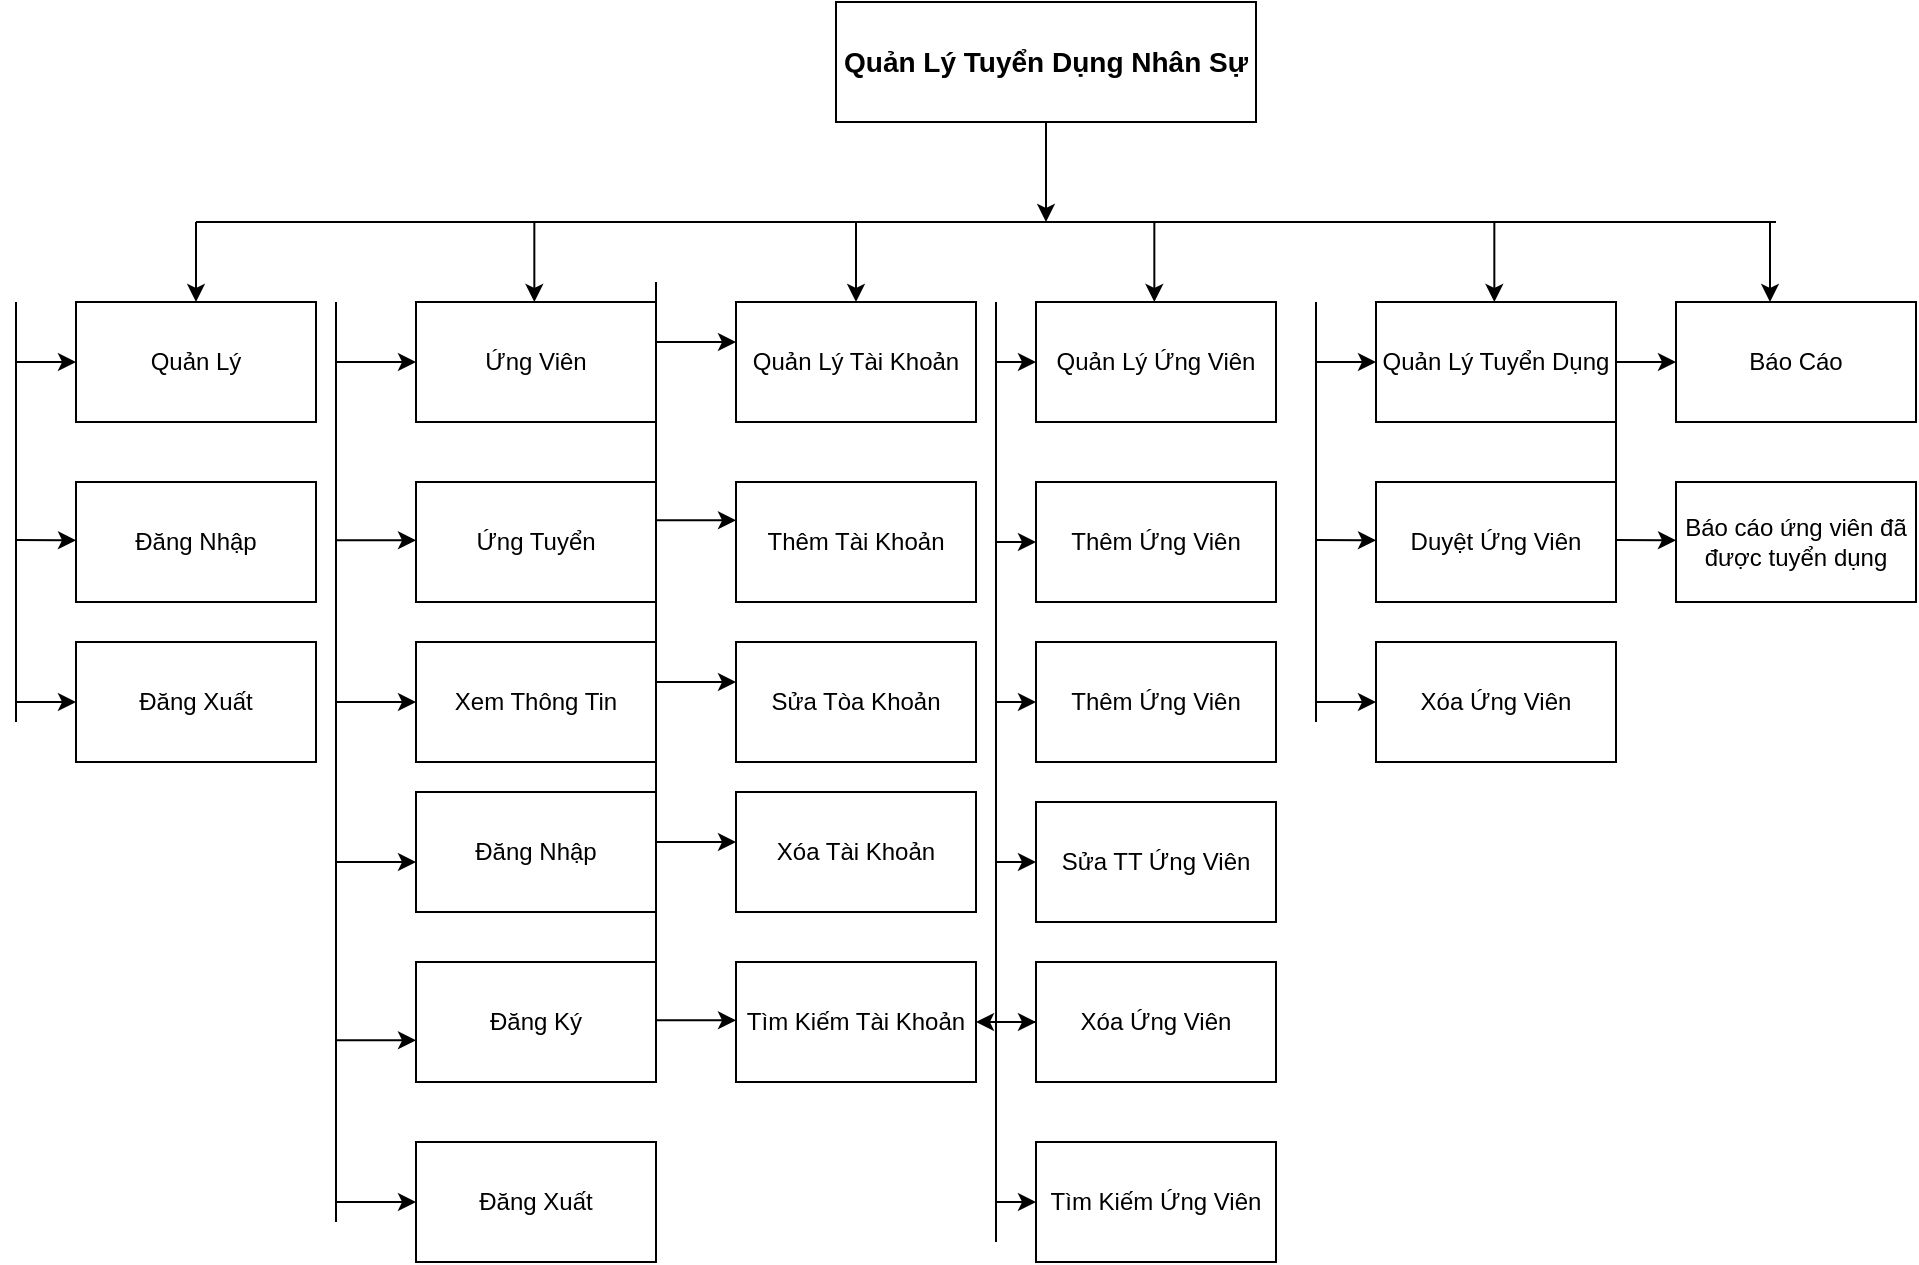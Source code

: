 <mxfile version="21.1.7" type="device" pages="2">
  <diagram name="Mô Hình Phân Dã Chức Năng" id="7ZcspG7vgKM7BDmWkvZ_">
    <mxGraphModel dx="2550" dy="730" grid="1" gridSize="10" guides="1" tooltips="1" connect="1" arrows="1" fold="1" page="1" pageScale="1" pageWidth="827" pageHeight="1169" math="0" shadow="0">
      <root>
        <mxCell id="0" />
        <mxCell id="1" parent="0" />
        <mxCell id="-YvA8C7avd7LIssrnrsm-1" value="&lt;b&gt;&lt;font style=&quot;font-size: 14px;&quot;&gt;Quản Lý Tuyển Dụng Nhân Sự&lt;/font&gt;&lt;/b&gt;" style="rounded=0;whiteSpace=wrap;html=1;" parent="1" vertex="1">
          <mxGeometry x="360" y="160" width="210" height="60" as="geometry" />
        </mxCell>
        <mxCell id="-YvA8C7avd7LIssrnrsm-2" value="Quản Lý" style="rounded=0;whiteSpace=wrap;html=1;" parent="1" vertex="1">
          <mxGeometry x="-20" y="310" width="120" height="60" as="geometry" />
        </mxCell>
        <mxCell id="-YvA8C7avd7LIssrnrsm-3" value="Ứng Viên" style="rounded=0;whiteSpace=wrap;html=1;" parent="1" vertex="1">
          <mxGeometry x="150" y="310" width="120" height="60" as="geometry" />
        </mxCell>
        <mxCell id="-YvA8C7avd7LIssrnrsm-4" value="Quản Lý Tài Khoản" style="rounded=0;whiteSpace=wrap;html=1;" parent="1" vertex="1">
          <mxGeometry x="310" y="310" width="120" height="60" as="geometry" />
        </mxCell>
        <mxCell id="-YvA8C7avd7LIssrnrsm-5" value="Quản Lý Ứng Viên" style="rounded=0;whiteSpace=wrap;html=1;" parent="1" vertex="1">
          <mxGeometry x="460" y="310" width="120" height="60" as="geometry" />
        </mxCell>
        <mxCell id="-YvA8C7avd7LIssrnrsm-6" value="Quản Lý Tuyển Dụng" style="rounded=0;whiteSpace=wrap;html=1;" parent="1" vertex="1">
          <mxGeometry x="630" y="310" width="120" height="60" as="geometry" />
        </mxCell>
        <mxCell id="-YvA8C7avd7LIssrnrsm-7" value="Báo Cáo" style="rounded=0;whiteSpace=wrap;html=1;" parent="1" vertex="1">
          <mxGeometry x="780" y="310" width="120" height="60" as="geometry" />
        </mxCell>
        <mxCell id="-YvA8C7avd7LIssrnrsm-9" value="" style="endArrow=none;html=1;rounded=0;" parent="1" edge="1">
          <mxGeometry width="50" height="50" relative="1" as="geometry">
            <mxPoint x="40" y="270" as="sourcePoint" />
            <mxPoint x="830" y="270" as="targetPoint" />
          </mxGeometry>
        </mxCell>
        <mxCell id="-YvA8C7avd7LIssrnrsm-10" value="" style="endArrow=classic;html=1;rounded=0;entryX=0.5;entryY=0;entryDx=0;entryDy=0;" parent="1" target="-YvA8C7avd7LIssrnrsm-2" edge="1">
          <mxGeometry width="50" height="50" relative="1" as="geometry">
            <mxPoint x="40" y="270" as="sourcePoint" />
            <mxPoint x="40" y="180" as="targetPoint" />
          </mxGeometry>
        </mxCell>
        <mxCell id="-YvA8C7avd7LIssrnrsm-11" value="" style="endArrow=classic;html=1;rounded=0;entryX=0.5;entryY=0;entryDx=0;entryDy=0;" parent="1" edge="1">
          <mxGeometry width="50" height="50" relative="1" as="geometry">
            <mxPoint x="209.17" y="270" as="sourcePoint" />
            <mxPoint x="209.17" y="310" as="targetPoint" />
          </mxGeometry>
        </mxCell>
        <mxCell id="-YvA8C7avd7LIssrnrsm-12" value="" style="endArrow=classic;html=1;rounded=0;entryX=0.5;entryY=0;entryDx=0;entryDy=0;" parent="1" edge="1">
          <mxGeometry width="50" height="50" relative="1" as="geometry">
            <mxPoint x="370" y="270" as="sourcePoint" />
            <mxPoint x="370" y="310" as="targetPoint" />
          </mxGeometry>
        </mxCell>
        <mxCell id="-YvA8C7avd7LIssrnrsm-13" value="" style="endArrow=classic;html=1;rounded=0;entryX=0.5;entryY=0;entryDx=0;entryDy=0;" parent="1" edge="1">
          <mxGeometry width="50" height="50" relative="1" as="geometry">
            <mxPoint x="519.17" y="270" as="sourcePoint" />
            <mxPoint x="519.17" y="310" as="targetPoint" />
          </mxGeometry>
        </mxCell>
        <mxCell id="-YvA8C7avd7LIssrnrsm-15" value="" style="endArrow=classic;html=1;rounded=0;entryX=0.5;entryY=0;entryDx=0;entryDy=0;" parent="1" edge="1">
          <mxGeometry width="50" height="50" relative="1" as="geometry">
            <mxPoint x="689.17" y="270" as="sourcePoint" />
            <mxPoint x="689.17" y="310" as="targetPoint" />
          </mxGeometry>
        </mxCell>
        <mxCell id="-YvA8C7avd7LIssrnrsm-16" value="" style="endArrow=classic;html=1;rounded=0;entryX=0.5;entryY=0;entryDx=0;entryDy=0;" parent="1" edge="1">
          <mxGeometry width="50" height="50" relative="1" as="geometry">
            <mxPoint x="827" y="270" as="sourcePoint" />
            <mxPoint x="827" y="310" as="targetPoint" />
          </mxGeometry>
        </mxCell>
        <mxCell id="-YvA8C7avd7LIssrnrsm-17" value="" style="endArrow=classic;html=1;rounded=0;exitX=0.5;exitY=1;exitDx=0;exitDy=0;" parent="1" source="-YvA8C7avd7LIssrnrsm-1" edge="1">
          <mxGeometry width="50" height="50" relative="1" as="geometry">
            <mxPoint x="420" y="270" as="sourcePoint" />
            <mxPoint x="465" y="270" as="targetPoint" />
          </mxGeometry>
        </mxCell>
        <mxCell id="-YvA8C7avd7LIssrnrsm-18" value="Đăng Nhập" style="rounded=0;whiteSpace=wrap;html=1;" parent="1" vertex="1">
          <mxGeometry x="-20" y="400" width="120" height="60" as="geometry" />
        </mxCell>
        <mxCell id="-YvA8C7avd7LIssrnrsm-19" value="Đăng Xuất" style="rounded=0;whiteSpace=wrap;html=1;" parent="1" vertex="1">
          <mxGeometry x="-20" y="480" width="120" height="60" as="geometry" />
        </mxCell>
        <mxCell id="-YvA8C7avd7LIssrnrsm-20" value="Đăng Nhập" style="rounded=0;whiteSpace=wrap;html=1;" parent="1" vertex="1">
          <mxGeometry x="150" y="555" width="120" height="60" as="geometry" />
        </mxCell>
        <mxCell id="-YvA8C7avd7LIssrnrsm-21" value="Đăng Ký" style="rounded=0;whiteSpace=wrap;html=1;" parent="1" vertex="1">
          <mxGeometry x="150" y="640" width="120" height="60" as="geometry" />
        </mxCell>
        <mxCell id="-YvA8C7avd7LIssrnrsm-22" value="Đăng Xuất" style="rounded=0;whiteSpace=wrap;html=1;" parent="1" vertex="1">
          <mxGeometry x="150" y="730" width="120" height="60" as="geometry" />
        </mxCell>
        <mxCell id="-YvA8C7avd7LIssrnrsm-23" value="Ứng Tuyển" style="rounded=0;whiteSpace=wrap;html=1;" parent="1" vertex="1">
          <mxGeometry x="150" y="400" width="120" height="60" as="geometry" />
        </mxCell>
        <mxCell id="-YvA8C7avd7LIssrnrsm-25" value="Xem Thông Tin" style="rounded=0;whiteSpace=wrap;html=1;" parent="1" vertex="1">
          <mxGeometry x="150" y="480" width="120" height="60" as="geometry" />
        </mxCell>
        <mxCell id="-YvA8C7avd7LIssrnrsm-26" value="Thêm Tài Khoản" style="rounded=0;whiteSpace=wrap;html=1;" parent="1" vertex="1">
          <mxGeometry x="310" y="400" width="120" height="60" as="geometry" />
        </mxCell>
        <mxCell id="-YvA8C7avd7LIssrnrsm-27" value="Sửa Tòa Khoản" style="rounded=0;whiteSpace=wrap;html=1;" parent="1" vertex="1">
          <mxGeometry x="310" y="480" width="120" height="60" as="geometry" />
        </mxCell>
        <mxCell id="-YvA8C7avd7LIssrnrsm-28" value="Xóa Tài Khoản" style="rounded=0;whiteSpace=wrap;html=1;" parent="1" vertex="1">
          <mxGeometry x="310" y="555" width="120" height="60" as="geometry" />
        </mxCell>
        <mxCell id="-YvA8C7avd7LIssrnrsm-29" value="Tìm Kiếm Tài Khoản" style="rounded=0;whiteSpace=wrap;html=1;" parent="1" vertex="1">
          <mxGeometry x="310" y="640" width="120" height="60" as="geometry" />
        </mxCell>
        <mxCell id="-YvA8C7avd7LIssrnrsm-30" value="Thêm Ứng Viên" style="rounded=0;whiteSpace=wrap;html=1;" parent="1" vertex="1">
          <mxGeometry x="460" y="400" width="120" height="60" as="geometry" />
        </mxCell>
        <mxCell id="-YvA8C7avd7LIssrnrsm-31" value="Sửa TT Ứng Viên" style="rounded=0;whiteSpace=wrap;html=1;" parent="1" vertex="1">
          <mxGeometry x="460" y="560" width="120" height="60" as="geometry" />
        </mxCell>
        <mxCell id="-YvA8C7avd7LIssrnrsm-71" value="" style="edgeStyle=orthogonalEdgeStyle;rounded=0;orthogonalLoop=1;jettySize=auto;html=1;" parent="1" source="-YvA8C7avd7LIssrnrsm-32" target="-YvA8C7avd7LIssrnrsm-29" edge="1">
          <mxGeometry relative="1" as="geometry" />
        </mxCell>
        <mxCell id="-YvA8C7avd7LIssrnrsm-32" value="Xóa Ứng Viên" style="rounded=0;whiteSpace=wrap;html=1;" parent="1" vertex="1">
          <mxGeometry x="460" y="640" width="120" height="60" as="geometry" />
        </mxCell>
        <mxCell id="-YvA8C7avd7LIssrnrsm-33" value="Tìm Kiếm Ứng Viên" style="rounded=0;whiteSpace=wrap;html=1;" parent="1" vertex="1">
          <mxGeometry x="460" y="730" width="120" height="60" as="geometry" />
        </mxCell>
        <mxCell id="-YvA8C7avd7LIssrnrsm-35" value="Thêm Ứng Viên" style="rounded=0;whiteSpace=wrap;html=1;" parent="1" vertex="1">
          <mxGeometry x="460" y="480" width="120" height="60" as="geometry" />
        </mxCell>
        <mxCell id="-YvA8C7avd7LIssrnrsm-36" value="Duyệt Ứng Viên" style="rounded=0;whiteSpace=wrap;html=1;" parent="1" vertex="1">
          <mxGeometry x="630" y="400" width="120" height="60" as="geometry" />
        </mxCell>
        <mxCell id="-YvA8C7avd7LIssrnrsm-37" value="Xóa Ứng Viên" style="rounded=0;whiteSpace=wrap;html=1;" parent="1" vertex="1">
          <mxGeometry x="630" y="480" width="120" height="60" as="geometry" />
        </mxCell>
        <mxCell id="-YvA8C7avd7LIssrnrsm-39" value="Báo cáo ứng viên đã được tuyển dụng" style="rounded=0;whiteSpace=wrap;html=1;" parent="1" vertex="1">
          <mxGeometry x="780" y="400" width="120" height="60" as="geometry" />
        </mxCell>
        <mxCell id="-YvA8C7avd7LIssrnrsm-40" value="" style="endArrow=none;html=1;rounded=0;" parent="1" edge="1">
          <mxGeometry width="50" height="50" relative="1" as="geometry">
            <mxPoint x="-50" y="520" as="sourcePoint" />
            <mxPoint x="-50" y="310" as="targetPoint" />
          </mxGeometry>
        </mxCell>
        <mxCell id="-YvA8C7avd7LIssrnrsm-42" value="" style="endArrow=classic;html=1;rounded=0;entryX=0;entryY=0.5;entryDx=0;entryDy=0;" parent="1" target="-YvA8C7avd7LIssrnrsm-2" edge="1">
          <mxGeometry width="50" height="50" relative="1" as="geometry">
            <mxPoint x="-50" y="340" as="sourcePoint" />
            <mxPoint x="-10" y="290" as="targetPoint" />
          </mxGeometry>
        </mxCell>
        <mxCell id="-YvA8C7avd7LIssrnrsm-43" value="" style="endArrow=classic;html=1;rounded=0;entryX=0;entryY=0.5;entryDx=0;entryDy=0;" parent="1" edge="1">
          <mxGeometry width="50" height="50" relative="1" as="geometry">
            <mxPoint x="-50" y="429" as="sourcePoint" />
            <mxPoint x="-20" y="429.17" as="targetPoint" />
          </mxGeometry>
        </mxCell>
        <mxCell id="-YvA8C7avd7LIssrnrsm-44" value="" style="endArrow=classic;html=1;rounded=0;entryX=0;entryY=0.5;entryDx=0;entryDy=0;" parent="1" target="-YvA8C7avd7LIssrnrsm-19" edge="1">
          <mxGeometry width="50" height="50" relative="1" as="geometry">
            <mxPoint x="-50" y="510" as="sourcePoint" />
            <mxPoint x="-10" y="439.17" as="targetPoint" />
          </mxGeometry>
        </mxCell>
        <mxCell id="-YvA8C7avd7LIssrnrsm-45" value="" style="endArrow=none;html=1;rounded=0;" parent="1" edge="1">
          <mxGeometry width="50" height="50" relative="1" as="geometry">
            <mxPoint x="110" y="520" as="sourcePoint" />
            <mxPoint x="110" y="310" as="targetPoint" />
          </mxGeometry>
        </mxCell>
        <mxCell id="-YvA8C7avd7LIssrnrsm-46" value="" style="endArrow=classic;html=1;rounded=0;entryX=0;entryY=0.5;entryDx=0;entryDy=0;" parent="1" edge="1">
          <mxGeometry width="50" height="50" relative="1" as="geometry">
            <mxPoint x="110" y="340" as="sourcePoint" />
            <mxPoint x="150" y="340" as="targetPoint" />
          </mxGeometry>
        </mxCell>
        <mxCell id="-YvA8C7avd7LIssrnrsm-47" value="" style="endArrow=classic;html=1;rounded=0;entryX=0;entryY=0.5;entryDx=0;entryDy=0;" parent="1" edge="1">
          <mxGeometry width="50" height="50" relative="1" as="geometry">
            <mxPoint x="110" y="429.17" as="sourcePoint" />
            <mxPoint x="150" y="429.17" as="targetPoint" />
          </mxGeometry>
        </mxCell>
        <mxCell id="-YvA8C7avd7LIssrnrsm-48" value="" style="endArrow=classic;html=1;rounded=0;entryX=0;entryY=0.5;entryDx=0;entryDy=0;" parent="1" edge="1">
          <mxGeometry width="50" height="50" relative="1" as="geometry">
            <mxPoint x="110" y="510" as="sourcePoint" />
            <mxPoint x="150" y="510" as="targetPoint" />
          </mxGeometry>
        </mxCell>
        <mxCell id="-YvA8C7avd7LIssrnrsm-49" value="" style="endArrow=none;html=1;rounded=0;" parent="1" edge="1">
          <mxGeometry width="50" height="50" relative="1" as="geometry">
            <mxPoint x="110" y="770" as="sourcePoint" />
            <mxPoint x="110" y="520" as="targetPoint" />
          </mxGeometry>
        </mxCell>
        <mxCell id="-YvA8C7avd7LIssrnrsm-50" value="" style="endArrow=classic;html=1;rounded=0;entryX=0;entryY=0.5;entryDx=0;entryDy=0;" parent="1" edge="1">
          <mxGeometry width="50" height="50" relative="1" as="geometry">
            <mxPoint x="110" y="590" as="sourcePoint" />
            <mxPoint x="150" y="590" as="targetPoint" />
          </mxGeometry>
        </mxCell>
        <mxCell id="-YvA8C7avd7LIssrnrsm-51" value="" style="endArrow=classic;html=1;rounded=0;entryX=0;entryY=0.5;entryDx=0;entryDy=0;" parent="1" edge="1">
          <mxGeometry width="50" height="50" relative="1" as="geometry">
            <mxPoint x="110" y="679.17" as="sourcePoint" />
            <mxPoint x="150" y="679.17" as="targetPoint" />
          </mxGeometry>
        </mxCell>
        <mxCell id="-YvA8C7avd7LIssrnrsm-52" value="" style="endArrow=classic;html=1;rounded=0;entryX=0;entryY=0.5;entryDx=0;entryDy=0;" parent="1" edge="1">
          <mxGeometry width="50" height="50" relative="1" as="geometry">
            <mxPoint x="110" y="760" as="sourcePoint" />
            <mxPoint x="150" y="760" as="targetPoint" />
          </mxGeometry>
        </mxCell>
        <mxCell id="-YvA8C7avd7LIssrnrsm-53" value="" style="endArrow=none;html=1;rounded=0;" parent="1" edge="1">
          <mxGeometry width="50" height="50" relative="1" as="geometry">
            <mxPoint x="270" y="510" as="sourcePoint" />
            <mxPoint x="270" y="300" as="targetPoint" />
          </mxGeometry>
        </mxCell>
        <mxCell id="-YvA8C7avd7LIssrnrsm-54" value="" style="endArrow=classic;html=1;rounded=0;entryX=0;entryY=0.5;entryDx=0;entryDy=0;" parent="1" edge="1">
          <mxGeometry width="50" height="50" relative="1" as="geometry">
            <mxPoint x="270" y="330" as="sourcePoint" />
            <mxPoint x="310" y="330" as="targetPoint" />
          </mxGeometry>
        </mxCell>
        <mxCell id="-YvA8C7avd7LIssrnrsm-55" value="" style="endArrow=classic;html=1;rounded=0;entryX=0;entryY=0.5;entryDx=0;entryDy=0;" parent="1" edge="1">
          <mxGeometry width="50" height="50" relative="1" as="geometry">
            <mxPoint x="270" y="419.17" as="sourcePoint" />
            <mxPoint x="310" y="419.17" as="targetPoint" />
          </mxGeometry>
        </mxCell>
        <mxCell id="-YvA8C7avd7LIssrnrsm-56" value="" style="endArrow=classic;html=1;rounded=0;entryX=0;entryY=0.5;entryDx=0;entryDy=0;" parent="1" edge="1">
          <mxGeometry width="50" height="50" relative="1" as="geometry">
            <mxPoint x="270" y="500" as="sourcePoint" />
            <mxPoint x="310" y="500" as="targetPoint" />
          </mxGeometry>
        </mxCell>
        <mxCell id="-YvA8C7avd7LIssrnrsm-57" value="" style="endArrow=none;html=1;rounded=0;" parent="1" edge="1">
          <mxGeometry width="50" height="50" relative="1" as="geometry">
            <mxPoint x="270" y="690" as="sourcePoint" />
            <mxPoint x="270" y="510" as="targetPoint" />
          </mxGeometry>
        </mxCell>
        <mxCell id="-YvA8C7avd7LIssrnrsm-58" value="" style="endArrow=classic;html=1;rounded=0;entryX=0;entryY=0.5;entryDx=0;entryDy=0;" parent="1" edge="1">
          <mxGeometry width="50" height="50" relative="1" as="geometry">
            <mxPoint x="270" y="580" as="sourcePoint" />
            <mxPoint x="310" y="580" as="targetPoint" />
          </mxGeometry>
        </mxCell>
        <mxCell id="-YvA8C7avd7LIssrnrsm-59" value="" style="endArrow=classic;html=1;rounded=0;entryX=0;entryY=0.5;entryDx=0;entryDy=0;" parent="1" edge="1">
          <mxGeometry width="50" height="50" relative="1" as="geometry">
            <mxPoint x="270" y="669.17" as="sourcePoint" />
            <mxPoint x="310" y="669.17" as="targetPoint" />
          </mxGeometry>
        </mxCell>
        <mxCell id="-YvA8C7avd7LIssrnrsm-61" value="" style="endArrow=none;html=1;rounded=0;" parent="1" edge="1">
          <mxGeometry width="50" height="50" relative="1" as="geometry">
            <mxPoint x="440" y="780" as="sourcePoint" />
            <mxPoint x="440" y="310" as="targetPoint" />
          </mxGeometry>
        </mxCell>
        <mxCell id="-YvA8C7avd7LIssrnrsm-62" value="" style="endArrow=classic;html=1;rounded=0;entryX=0;entryY=0.5;entryDx=0;entryDy=0;" parent="1" target="-YvA8C7avd7LIssrnrsm-5" edge="1">
          <mxGeometry width="50" height="50" relative="1" as="geometry">
            <mxPoint x="440" y="340" as="sourcePoint" />
            <mxPoint x="490" y="290" as="targetPoint" />
          </mxGeometry>
        </mxCell>
        <mxCell id="-YvA8C7avd7LIssrnrsm-63" value="" style="endArrow=classic;html=1;rounded=0;entryX=0;entryY=0.5;entryDx=0;entryDy=0;" parent="1" target="-YvA8C7avd7LIssrnrsm-30" edge="1">
          <mxGeometry width="50" height="50" relative="1" as="geometry">
            <mxPoint x="440" y="430" as="sourcePoint" />
            <mxPoint x="470" y="350" as="targetPoint" />
          </mxGeometry>
        </mxCell>
        <mxCell id="-YvA8C7avd7LIssrnrsm-66" value="" style="endArrow=classic;html=1;rounded=0;entryX=0;entryY=0.5;entryDx=0;entryDy=0;" parent="1" target="-YvA8C7avd7LIssrnrsm-35" edge="1">
          <mxGeometry width="50" height="50" relative="1" as="geometry">
            <mxPoint x="440" y="510" as="sourcePoint" />
            <mxPoint x="490" y="460" as="targetPoint" />
          </mxGeometry>
        </mxCell>
        <mxCell id="-YvA8C7avd7LIssrnrsm-68" value="" style="endArrow=classic;html=1;rounded=0;entryX=0;entryY=0.5;entryDx=0;entryDy=0;" parent="1" target="-YvA8C7avd7LIssrnrsm-31" edge="1">
          <mxGeometry width="50" height="50" relative="1" as="geometry">
            <mxPoint x="440" y="590" as="sourcePoint" />
            <mxPoint x="490" y="550" as="targetPoint" />
          </mxGeometry>
        </mxCell>
        <mxCell id="-YvA8C7avd7LIssrnrsm-70" value="" style="endArrow=classic;html=1;rounded=0;entryX=0;entryY=0.5;entryDx=0;entryDy=0;" parent="1" target="-YvA8C7avd7LIssrnrsm-32" edge="1">
          <mxGeometry width="50" height="50" relative="1" as="geometry">
            <mxPoint x="440" y="670" as="sourcePoint" />
            <mxPoint x="490" y="630" as="targetPoint" />
          </mxGeometry>
        </mxCell>
        <mxCell id="-YvA8C7avd7LIssrnrsm-72" value="" style="endArrow=classic;html=1;rounded=0;entryX=0;entryY=0.5;entryDx=0;entryDy=0;" parent="1" target="-YvA8C7avd7LIssrnrsm-33" edge="1">
          <mxGeometry width="50" height="50" relative="1" as="geometry">
            <mxPoint x="440" y="760" as="sourcePoint" />
            <mxPoint x="490" y="710" as="targetPoint" />
          </mxGeometry>
        </mxCell>
        <mxCell id="-YvA8C7avd7LIssrnrsm-73" value="" style="endArrow=none;html=1;rounded=0;" parent="1" edge="1">
          <mxGeometry width="50" height="50" relative="1" as="geometry">
            <mxPoint x="600" y="520" as="sourcePoint" />
            <mxPoint x="600" y="310" as="targetPoint" />
          </mxGeometry>
        </mxCell>
        <mxCell id="-YvA8C7avd7LIssrnrsm-74" value="" style="endArrow=classic;html=1;rounded=0;entryX=0;entryY=0.5;entryDx=0;entryDy=0;" parent="1" edge="1">
          <mxGeometry width="50" height="50" relative="1" as="geometry">
            <mxPoint x="600" y="340" as="sourcePoint" />
            <mxPoint x="630" y="340" as="targetPoint" />
          </mxGeometry>
        </mxCell>
        <mxCell id="-YvA8C7avd7LIssrnrsm-75" value="" style="endArrow=classic;html=1;rounded=0;entryX=0;entryY=0.5;entryDx=0;entryDy=0;" parent="1" edge="1">
          <mxGeometry width="50" height="50" relative="1" as="geometry">
            <mxPoint x="600" y="429" as="sourcePoint" />
            <mxPoint x="630" y="429.17" as="targetPoint" />
          </mxGeometry>
        </mxCell>
        <mxCell id="-YvA8C7avd7LIssrnrsm-76" value="" style="endArrow=classic;html=1;rounded=0;entryX=0;entryY=0.5;entryDx=0;entryDy=0;" parent="1" edge="1">
          <mxGeometry width="50" height="50" relative="1" as="geometry">
            <mxPoint x="600" y="510" as="sourcePoint" />
            <mxPoint x="630" y="510" as="targetPoint" />
          </mxGeometry>
        </mxCell>
        <mxCell id="-YvA8C7avd7LIssrnrsm-77" value="" style="endArrow=none;html=1;rounded=0;" parent="1" edge="1">
          <mxGeometry width="50" height="50" relative="1" as="geometry">
            <mxPoint x="750" y="460" as="sourcePoint" />
            <mxPoint x="750" y="310" as="targetPoint" />
          </mxGeometry>
        </mxCell>
        <mxCell id="-YvA8C7avd7LIssrnrsm-78" value="" style="endArrow=classic;html=1;rounded=0;entryX=0;entryY=0.5;entryDx=0;entryDy=0;" parent="1" edge="1">
          <mxGeometry width="50" height="50" relative="1" as="geometry">
            <mxPoint x="750" y="340" as="sourcePoint" />
            <mxPoint x="780" y="340" as="targetPoint" />
          </mxGeometry>
        </mxCell>
        <mxCell id="-YvA8C7avd7LIssrnrsm-79" value="" style="endArrow=classic;html=1;rounded=0;entryX=0;entryY=0.5;entryDx=0;entryDy=0;" parent="1" edge="1">
          <mxGeometry width="50" height="50" relative="1" as="geometry">
            <mxPoint x="750" y="429" as="sourcePoint" />
            <mxPoint x="780" y="429.17" as="targetPoint" />
          </mxGeometry>
        </mxCell>
      </root>
    </mxGraphModel>
  </diagram>
  <diagram id="0W8LBegM_9RQoZeepl7W" name="Mô Hình Lớp">
    <mxGraphModel dx="2550" dy="1899" grid="1" gridSize="10" guides="1" tooltips="1" connect="1" arrows="1" fold="1" page="1" pageScale="1" pageWidth="827" pageHeight="1169" math="0" shadow="0">
      <root>
        <mxCell id="0" />
        <mxCell id="1" parent="0" />
        <mxCell id="RY9nf6xOZvcZddWiY1mu-1" value="Person" style="swimlane;fontStyle=1;align=center;verticalAlign=top;childLayout=stackLayout;horizontal=1;startSize=26;horizontalStack=0;resizeParent=1;resizeParentMax=0;resizeLast=0;collapsible=1;marginBottom=0;whiteSpace=wrap;html=1;" vertex="1" parent="1">
          <mxGeometry x="360" y="-100" width="160" height="118" as="geometry" />
        </mxCell>
        <mxCell id="RY9nf6xOZvcZddWiY1mu-2" value="#, hoTen: string&lt;br&gt;#, ngaySinh: string&lt;br&gt;#, diaChi: string&lt;br&gt;#, soDienThoai: string&lt;br&gt;#, gmail: string" style="text;strokeColor=none;fillColor=none;align=left;verticalAlign=top;spacingLeft=4;spacingRight=4;overflow=hidden;rotatable=0;points=[[0,0.5],[1,0.5]];portConstraint=eastwest;whiteSpace=wrap;html=1;" vertex="1" parent="RY9nf6xOZvcZddWiY1mu-1">
          <mxGeometry y="26" width="160" height="84" as="geometry" />
        </mxCell>
        <mxCell id="RY9nf6xOZvcZddWiY1mu-3" value="" style="line;strokeWidth=1;fillColor=none;align=left;verticalAlign=middle;spacingTop=-1;spacingLeft=3;spacingRight=3;rotatable=0;labelPosition=right;points=[];portConstraint=eastwest;strokeColor=inherit;" vertex="1" parent="RY9nf6xOZvcZddWiY1mu-1">
          <mxGeometry y="110" width="160" height="8" as="geometry" />
        </mxCell>
        <mxCell id="RY9nf6xOZvcZddWiY1mu-5" value="Quản Lý" style="swimlane;fontStyle=1;align=center;verticalAlign=top;childLayout=stackLayout;horizontal=1;startSize=26;horizontalStack=0;resizeParent=1;resizeParentMax=0;resizeLast=0;collapsible=1;marginBottom=0;whiteSpace=wrap;html=1;" vertex="1" parent="1">
          <mxGeometry x="100" y="125" width="160" height="220" as="geometry" />
        </mxCell>
        <mxCell id="RY9nf6xOZvcZddWiY1mu-6" value="-MaQL: string&lt;br&gt;" style="text;strokeColor=none;fillColor=none;align=left;verticalAlign=top;spacingLeft=4;spacingRight=4;overflow=hidden;rotatable=0;points=[[0,0.5],[1,0.5]];portConstraint=eastwest;whiteSpace=wrap;html=1;" vertex="1" parent="RY9nf6xOZvcZddWiY1mu-5">
          <mxGeometry y="26" width="160" height="34" as="geometry" />
        </mxCell>
        <mxCell id="RY9nf6xOZvcZddWiY1mu-7" value="" style="line;strokeWidth=1;fillColor=none;align=left;verticalAlign=middle;spacingTop=-1;spacingLeft=3;spacingRight=3;rotatable=0;labelPosition=right;points=[];portConstraint=eastwest;strokeColor=inherit;" vertex="1" parent="RY9nf6xOZvcZddWiY1mu-5">
          <mxGeometry y="60" width="160" height="8" as="geometry" />
        </mxCell>
        <mxCell id="RY9nf6xOZvcZddWiY1mu-8" value="+, DangNhap()&lt;br&gt;+, ThemTaiKhoan()&lt;br&gt;+, SuaTaiKhoan()&lt;br&gt;+, XoaTaiKhoan()&lt;br&gt;+, TimKiemTaiKhoan()&lt;br&gt;+, ThemUngVien()&lt;br&gt;+, XoaUngVien()&lt;br&gt;+, SuaUngVien()&lt;br&gt;+, TimKiemUngVien()&lt;br&gt;+, ThongKeUngVien()" style="text;strokeColor=none;fillColor=none;align=left;verticalAlign=top;spacingLeft=4;spacingRight=4;overflow=hidden;rotatable=0;points=[[0,0.5],[1,0.5]];portConstraint=eastwest;whiteSpace=wrap;html=1;" vertex="1" parent="RY9nf6xOZvcZddWiY1mu-5">
          <mxGeometry y="68" width="160" height="152" as="geometry" />
        </mxCell>
        <mxCell id="RY9nf6xOZvcZddWiY1mu-9" value="Ứng Viên" style="swimlane;fontStyle=1;align=center;verticalAlign=top;childLayout=stackLayout;horizontal=1;startSize=26;horizontalStack=0;resizeParent=1;resizeParentMax=0;resizeLast=0;collapsible=1;marginBottom=0;whiteSpace=wrap;html=1;" vertex="1" parent="1">
          <mxGeometry x="580" y="125" width="160" height="200" as="geometry" />
        </mxCell>
        <mxCell id="RY9nf6xOZvcZddWiY1mu-10" value="-maUngVien: string&lt;br&gt;-trinhDo: string&lt;br&gt;-kinhNghiem: string&lt;br&gt;-maTaiKhoan: string" style="text;strokeColor=none;fillColor=none;align=left;verticalAlign=top;spacingLeft=4;spacingRight=4;overflow=hidden;rotatable=0;points=[[0,0.5],[1,0.5]];portConstraint=eastwest;whiteSpace=wrap;html=1;" vertex="1" parent="RY9nf6xOZvcZddWiY1mu-9">
          <mxGeometry y="26" width="160" height="64" as="geometry" />
        </mxCell>
        <mxCell id="RY9nf6xOZvcZddWiY1mu-11" value="" style="line;strokeWidth=1;fillColor=none;align=left;verticalAlign=middle;spacingTop=-1;spacingLeft=3;spacingRight=3;rotatable=0;labelPosition=right;points=[];portConstraint=eastwest;strokeColor=inherit;" vertex="1" parent="RY9nf6xOZvcZddWiY1mu-9">
          <mxGeometry y="90" width="160" height="8" as="geometry" />
        </mxCell>
        <mxCell id="RY9nf6xOZvcZddWiY1mu-12" value="+, DangNhap()&lt;br&gt;+, DangKy()&lt;br&gt;+, QuenMatKhau()&lt;br&gt;+, UngTuyen()&lt;br&gt;+, XemThongTin()&lt;br&gt;+, TimKiemCV()" style="text;strokeColor=none;fillColor=none;align=left;verticalAlign=top;spacingLeft=4;spacingRight=4;overflow=hidden;rotatable=0;points=[[0,0.5],[1,0.5]];portConstraint=eastwest;whiteSpace=wrap;html=1;" vertex="1" parent="RY9nf6xOZvcZddWiY1mu-9">
          <mxGeometry y="98" width="160" height="102" as="geometry" />
        </mxCell>
        <mxCell id="RY9nf6xOZvcZddWiY1mu-13" value="Extends" style="endArrow=block;endSize=16;endFill=0;html=1;rounded=0;exitX=0.5;exitY=0;exitDx=0;exitDy=0;entryX=0.25;entryY=1;entryDx=0;entryDy=0;" edge="1" parent="1" source="RY9nf6xOZvcZddWiY1mu-5" target="RY9nf6xOZvcZddWiY1mu-1">
          <mxGeometry width="160" relative="1" as="geometry">
            <mxPoint x="310" y="260" as="sourcePoint" />
            <mxPoint x="470" y="260" as="targetPoint" />
          </mxGeometry>
        </mxCell>
        <mxCell id="RY9nf6xOZvcZddWiY1mu-14" value="Extends" style="endArrow=block;endSize=16;endFill=0;html=1;rounded=0;entryX=0.5;entryY=1;entryDx=0;entryDy=0;exitX=0.5;exitY=0;exitDx=0;exitDy=0;" edge="1" parent="1" source="RY9nf6xOZvcZddWiY1mu-9" target="RY9nf6xOZvcZddWiY1mu-1">
          <mxGeometry width="160" relative="1" as="geometry">
            <mxPoint x="640" y="130" as="sourcePoint" />
            <mxPoint x="800" y="130" as="targetPoint" />
          </mxGeometry>
        </mxCell>
        <mxCell id="RY9nf6xOZvcZddWiY1mu-15" value="«interface»&lt;br&gt;&lt;b&gt;IQUANLY&lt;/b&gt;" style="html=1;whiteSpace=wrap;" vertex="1" parent="1">
          <mxGeometry x="50" y="-20" width="110" height="50" as="geometry" />
        </mxCell>
        <mxCell id="RY9nf6xOZvcZddWiY1mu-16" value="«interface»&lt;br&gt;&lt;b&gt;IUNGVIEN&lt;/b&gt;" style="html=1;whiteSpace=wrap;" vertex="1" parent="1">
          <mxGeometry x="700" y="-32" width="110" height="50" as="geometry" />
        </mxCell>
        <mxCell id="RY9nf6xOZvcZddWiY1mu-17" value="Extends" style="endArrow=block;endSize=16;endFill=0;html=1;rounded=0;exitX=0.25;exitY=0;exitDx=0;exitDy=0;entryX=0.434;entryY=0.987;entryDx=0;entryDy=0;entryPerimeter=0;" edge="1" parent="1" source="RY9nf6xOZvcZddWiY1mu-5" target="RY9nf6xOZvcZddWiY1mu-15">
          <mxGeometry width="160" relative="1" as="geometry">
            <mxPoint x="250" y="135" as="sourcePoint" />
            <mxPoint x="410" y="28" as="targetPoint" />
          </mxGeometry>
        </mxCell>
        <mxCell id="RY9nf6xOZvcZddWiY1mu-18" value="Extends" style="endArrow=block;endSize=16;endFill=0;html=1;rounded=0;entryX=0.5;entryY=1;entryDx=0;entryDy=0;" edge="1" parent="1" target="RY9nf6xOZvcZddWiY1mu-16">
          <mxGeometry width="160" relative="1" as="geometry">
            <mxPoint x="660" y="120" as="sourcePoint" />
            <mxPoint x="760" y="-26" as="targetPoint" />
          </mxGeometry>
        </mxCell>
        <mxCell id="RY9nf6xOZvcZddWiY1mu-19" value="Tài Khoản" style="swimlane;fontStyle=1;align=center;verticalAlign=top;childLayout=stackLayout;horizontal=1;startSize=26;horizontalStack=0;resizeParent=1;resizeParentMax=0;resizeLast=0;collapsible=1;marginBottom=0;whiteSpace=wrap;html=1;" vertex="1" parent="1">
          <mxGeometry x="90" y="540" width="160" height="120" as="geometry" />
        </mxCell>
        <mxCell id="RY9nf6xOZvcZddWiY1mu-20" value="-maTk: string&lt;br&gt;-tenTK: string&lt;br&gt;-matKhau: string" style="text;strokeColor=none;fillColor=none;align=left;verticalAlign=top;spacingLeft=4;spacingRight=4;overflow=hidden;rotatable=0;points=[[0,0.5],[1,0.5]];portConstraint=eastwest;whiteSpace=wrap;html=1;" vertex="1" parent="RY9nf6xOZvcZddWiY1mu-19">
          <mxGeometry y="26" width="160" height="54" as="geometry" />
        </mxCell>
        <mxCell id="RY9nf6xOZvcZddWiY1mu-21" value="" style="line;strokeWidth=1;fillColor=none;align=left;verticalAlign=middle;spacingTop=-1;spacingLeft=3;spacingRight=3;rotatable=0;labelPosition=right;points=[];portConstraint=eastwest;strokeColor=inherit;" vertex="1" parent="RY9nf6xOZvcZddWiY1mu-19">
          <mxGeometry y="80" width="160" height="8" as="geometry" />
        </mxCell>
        <mxCell id="RY9nf6xOZvcZddWiY1mu-22" value="+ method(type): type" style="text;strokeColor=none;fillColor=none;align=left;verticalAlign=top;spacingLeft=4;spacingRight=4;overflow=hidden;rotatable=0;points=[[0,0.5],[1,0.5]];portConstraint=eastwest;whiteSpace=wrap;html=1;" vertex="1" parent="RY9nf6xOZvcZddWiY1mu-19">
          <mxGeometry y="88" width="160" height="32" as="geometry" />
        </mxCell>
        <mxCell id="RY9nf6xOZvcZddWiY1mu-23" value="Quản Lý Tài Khoản" style="swimlane;fontStyle=1;align=center;verticalAlign=top;childLayout=stackLayout;horizontal=1;startSize=26;horizontalStack=0;resizeParent=1;resizeParentMax=0;resizeLast=0;collapsible=1;marginBottom=0;whiteSpace=wrap;html=1;" vertex="1" parent="1">
          <mxGeometry x="130" y="390" width="160" height="78" as="geometry" />
        </mxCell>
        <mxCell id="RY9nf6xOZvcZddWiY1mu-24" value="-maQL: string&lt;br&gt;-maTK: string" style="text;strokeColor=none;fillColor=none;align=left;verticalAlign=top;spacingLeft=4;spacingRight=4;overflow=hidden;rotatable=0;points=[[0,0.5],[1,0.5]];portConstraint=eastwest;whiteSpace=wrap;html=1;" vertex="1" parent="RY9nf6xOZvcZddWiY1mu-23">
          <mxGeometry y="26" width="160" height="44" as="geometry" />
        </mxCell>
        <mxCell id="RY9nf6xOZvcZddWiY1mu-25" value="" style="line;strokeWidth=1;fillColor=none;align=left;verticalAlign=middle;spacingTop=-1;spacingLeft=3;spacingRight=3;rotatable=0;labelPosition=right;points=[];portConstraint=eastwest;strokeColor=inherit;" vertex="1" parent="RY9nf6xOZvcZddWiY1mu-23">
          <mxGeometry y="70" width="160" height="8" as="geometry" />
        </mxCell>
        <mxCell id="RY9nf6xOZvcZddWiY1mu-27" value="" style="endArrow=none;html=1;rounded=0;entryX=0;entryY=0.5;entryDx=0;entryDy=0;exitX=0.197;exitY=1.005;exitDx=0;exitDy=0;exitPerimeter=0;" edge="1" parent="1" source="RY9nf6xOZvcZddWiY1mu-8" target="RY9nf6xOZvcZddWiY1mu-24">
          <mxGeometry width="50" height="50" relative="1" as="geometry">
            <mxPoint x="290" y="240" as="sourcePoint" />
            <mxPoint x="340" y="190" as="targetPoint" />
          </mxGeometry>
        </mxCell>
        <mxCell id="RY9nf6xOZvcZddWiY1mu-29" value="&lt;font style=&quot;font-size: 14px;&quot;&gt;&lt;b&gt;1...*&lt;/b&gt;&lt;/font&gt;" style="edgeLabel;html=1;align=center;verticalAlign=middle;resizable=0;points=[];" vertex="1" connectable="0" parent="RY9nf6xOZvcZddWiY1mu-27">
          <mxGeometry x="-0.52" relative="1" as="geometry">
            <mxPoint as="offset" />
          </mxGeometry>
        </mxCell>
        <mxCell id="RY9nf6xOZvcZddWiY1mu-28" value="" style="endArrow=none;html=1;rounded=0;entryX=0.5;entryY=0;entryDx=0;entryDy=0;exitX=0.25;exitY=1;exitDx=0;exitDy=0;" edge="1" parent="1" source="RY9nf6xOZvcZddWiY1mu-23" target="RY9nf6xOZvcZddWiY1mu-19">
          <mxGeometry width="50" height="50" relative="1" as="geometry">
            <mxPoint x="460" y="320" as="sourcePoint" />
            <mxPoint x="530" y="326" as="targetPoint" />
          </mxGeometry>
        </mxCell>
        <mxCell id="RY9nf6xOZvcZddWiY1mu-30" value="&lt;b style=&quot;border-color: var(--border-color); font-size: 14px;&quot;&gt;1...*&lt;/b&gt;" style="edgeLabel;html=1;align=center;verticalAlign=middle;resizable=0;points=[];" vertex="1" connectable="0" parent="1">
          <mxGeometry x="90.001" y="467.998" as="geometry">
            <mxPoint x="91" y="37" as="offset" />
          </mxGeometry>
        </mxCell>
        <mxCell id="RY9nf6xOZvcZddWiY1mu-31" value="Quản Lý Ứng Viên" style="swimlane;fontStyle=1;align=center;verticalAlign=top;childLayout=stackLayout;horizontal=1;startSize=26;horizontalStack=0;resizeParent=1;resizeParentMax=0;resizeLast=0;collapsible=1;marginBottom=0;whiteSpace=wrap;html=1;" vertex="1" parent="1">
          <mxGeometry x="350" y="144" width="160" height="114" as="geometry" />
        </mxCell>
        <mxCell id="RY9nf6xOZvcZddWiY1mu-32" value="-maQL: string&lt;br&gt;-maUngVien: string" style="text;strokeColor=none;fillColor=none;align=left;verticalAlign=top;spacingLeft=4;spacingRight=4;overflow=hidden;rotatable=0;points=[[0,0.5],[1,0.5]];portConstraint=eastwest;whiteSpace=wrap;html=1;" vertex="1" parent="RY9nf6xOZvcZddWiY1mu-31">
          <mxGeometry y="26" width="160" height="54" as="geometry" />
        </mxCell>
        <mxCell id="RY9nf6xOZvcZddWiY1mu-33" value="" style="line;strokeWidth=1;fillColor=none;align=left;verticalAlign=middle;spacingTop=-1;spacingLeft=3;spacingRight=3;rotatable=0;labelPosition=right;points=[];portConstraint=eastwest;strokeColor=inherit;" vertex="1" parent="RY9nf6xOZvcZddWiY1mu-31">
          <mxGeometry y="80" width="160" height="8" as="geometry" />
        </mxCell>
        <mxCell id="RY9nf6xOZvcZddWiY1mu-34" value="+ method(type): type" style="text;strokeColor=none;fillColor=none;align=left;verticalAlign=top;spacingLeft=4;spacingRight=4;overflow=hidden;rotatable=0;points=[[0,0.5],[1,0.5]];portConstraint=eastwest;whiteSpace=wrap;html=1;" vertex="1" parent="RY9nf6xOZvcZddWiY1mu-31">
          <mxGeometry y="88" width="160" height="26" as="geometry" />
        </mxCell>
        <mxCell id="RY9nf6xOZvcZddWiY1mu-37" value="" style="endArrow=none;html=1;rounded=0;entryX=0;entryY=0.5;entryDx=0;entryDy=0;" edge="1" parent="1" target="RY9nf6xOZvcZddWiY1mu-32">
          <mxGeometry width="50" height="50" relative="1" as="geometry">
            <mxPoint x="260" y="210" as="sourcePoint" />
            <mxPoint x="310" y="160" as="targetPoint" />
          </mxGeometry>
        </mxCell>
        <mxCell id="RY9nf6xOZvcZddWiY1mu-62" value="&lt;b&gt;&lt;font style=&quot;font-size: 14px;&quot;&gt;1...*&lt;/font&gt;&lt;/b&gt;" style="edgeLabel;html=1;align=center;verticalAlign=middle;resizable=0;points=[];" vertex="1" connectable="0" parent="RY9nf6xOZvcZddWiY1mu-37">
          <mxGeometry x="0.299" relative="1" as="geometry">
            <mxPoint as="offset" />
          </mxGeometry>
        </mxCell>
        <mxCell id="RY9nf6xOZvcZddWiY1mu-38" value="" style="endArrow=none;html=1;rounded=0;entryX=0;entryY=0.5;entryDx=0;entryDy=0;exitX=1;exitY=0.5;exitDx=0;exitDy=0;" edge="1" parent="1" source="RY9nf6xOZvcZddWiY1mu-32" target="RY9nf6xOZvcZddWiY1mu-12">
          <mxGeometry width="50" height="50" relative="1" as="geometry">
            <mxPoint x="500" y="203" as="sourcePoint" />
            <mxPoint x="590" y="190" as="targetPoint" />
          </mxGeometry>
        </mxCell>
        <mxCell id="RY9nf6xOZvcZddWiY1mu-39" value="Tuyển Dụng" style="swimlane;fontStyle=1;align=center;verticalAlign=top;childLayout=stackLayout;horizontal=1;startSize=26;horizontalStack=0;resizeParent=1;resizeParentMax=0;resizeLast=0;collapsible=1;marginBottom=0;whiteSpace=wrap;html=1;" vertex="1" parent="1">
          <mxGeometry x="360" y="481" width="160" height="138" as="geometry" />
        </mxCell>
        <mxCell id="RY9nf6xOZvcZddWiY1mu-40" value="-maTuyenDung: string&lt;br&gt;-noiDungTuyenDung: string&lt;br&gt;-phucLoi: string&lt;br&gt;-luong: float&lt;br&gt;-yeuCau: string&lt;br&gt;-thoiGianTuyenDung: string" style="text;strokeColor=none;fillColor=none;align=left;verticalAlign=top;spacingLeft=4;spacingRight=4;overflow=hidden;rotatable=0;points=[[0,0.5],[1,0.5]];portConstraint=eastwest;whiteSpace=wrap;html=1;" vertex="1" parent="RY9nf6xOZvcZddWiY1mu-39">
          <mxGeometry y="26" width="160" height="104" as="geometry" />
        </mxCell>
        <mxCell id="RY9nf6xOZvcZddWiY1mu-41" value="" style="line;strokeWidth=1;fillColor=none;align=left;verticalAlign=middle;spacingTop=-1;spacingLeft=3;spacingRight=3;rotatable=0;labelPosition=right;points=[];portConstraint=eastwest;strokeColor=inherit;" vertex="1" parent="RY9nf6xOZvcZddWiY1mu-39">
          <mxGeometry y="130" width="160" height="8" as="geometry" />
        </mxCell>
        <mxCell id="RY9nf6xOZvcZddWiY1mu-43" value="Quản Lý Tuyển Dụng" style="swimlane;fontStyle=1;align=center;verticalAlign=top;childLayout=stackLayout;horizontal=1;startSize=26;horizontalStack=0;resizeParent=1;resizeParentMax=0;resizeLast=0;collapsible=1;marginBottom=0;whiteSpace=wrap;html=1;" vertex="1" parent="1">
          <mxGeometry x="290" y="280" width="160" height="104" as="geometry" />
        </mxCell>
        <mxCell id="RY9nf6xOZvcZddWiY1mu-44" value="-maQL: string&lt;br&gt;-maTuyenDung: string" style="text;strokeColor=none;fillColor=none;align=left;verticalAlign=top;spacingLeft=4;spacingRight=4;overflow=hidden;rotatable=0;points=[[0,0.5],[1,0.5]];portConstraint=eastwest;whiteSpace=wrap;html=1;" vertex="1" parent="RY9nf6xOZvcZddWiY1mu-43">
          <mxGeometry y="26" width="160" height="44" as="geometry" />
        </mxCell>
        <mxCell id="RY9nf6xOZvcZddWiY1mu-45" value="" style="line;strokeWidth=1;fillColor=none;align=left;verticalAlign=middle;spacingTop=-1;spacingLeft=3;spacingRight=3;rotatable=0;labelPosition=right;points=[];portConstraint=eastwest;strokeColor=inherit;" vertex="1" parent="RY9nf6xOZvcZddWiY1mu-43">
          <mxGeometry y="70" width="160" height="8" as="geometry" />
        </mxCell>
        <mxCell id="RY9nf6xOZvcZddWiY1mu-46" value="+ method(type): type" style="text;strokeColor=none;fillColor=none;align=left;verticalAlign=top;spacingLeft=4;spacingRight=4;overflow=hidden;rotatable=0;points=[[0,0.5],[1,0.5]];portConstraint=eastwest;whiteSpace=wrap;html=1;" vertex="1" parent="RY9nf6xOZvcZddWiY1mu-43">
          <mxGeometry y="78" width="160" height="26" as="geometry" />
        </mxCell>
        <mxCell id="RY9nf6xOZvcZddWiY1mu-47" value="" style="endArrow=none;html=1;rounded=0;entryX=0;entryY=0;entryDx=0;entryDy=0;exitX=1;exitY=0.5;exitDx=0;exitDy=0;" edge="1" parent="1" source="RY9nf6xOZvcZddWiY1mu-8" target="RY9nf6xOZvcZddWiY1mu-43">
          <mxGeometry width="50" height="50" relative="1" as="geometry">
            <mxPoint x="270" y="220" as="sourcePoint" />
            <mxPoint x="360" y="207" as="targetPoint" />
          </mxGeometry>
        </mxCell>
        <mxCell id="RY9nf6xOZvcZddWiY1mu-48" value="" style="endArrow=none;html=1;rounded=0;entryX=0.5;entryY=0;entryDx=0;entryDy=0;exitX=1;exitY=0.5;exitDx=0;exitDy=0;" edge="1" parent="1" source="RY9nf6xOZvcZddWiY1mu-46" target="RY9nf6xOZvcZddWiY1mu-39">
          <mxGeometry width="50" height="50" relative="1" as="geometry">
            <mxPoint x="480" y="355" as="sourcePoint" />
            <mxPoint x="510" y="366" as="targetPoint" />
          </mxGeometry>
        </mxCell>
        <mxCell id="RY9nf6xOZvcZddWiY1mu-49" value="Ứng Tuyển" style="swimlane;fontStyle=1;align=center;verticalAlign=top;childLayout=stackLayout;horizontal=1;startSize=26;horizontalStack=0;resizeParent=1;resizeParentMax=0;resizeLast=0;collapsible=1;marginBottom=0;whiteSpace=wrap;html=1;" vertex="1" parent="1">
          <mxGeometry x="630" y="468" width="160" height="78" as="geometry" />
        </mxCell>
        <mxCell id="RY9nf6xOZvcZddWiY1mu-50" value="-MaUngVien: string&lt;br&gt;-maTuyenDung: string" style="text;strokeColor=none;fillColor=none;align=left;verticalAlign=top;spacingLeft=4;spacingRight=4;overflow=hidden;rotatable=0;points=[[0,0.5],[1,0.5]];portConstraint=eastwest;whiteSpace=wrap;html=1;" vertex="1" parent="RY9nf6xOZvcZddWiY1mu-49">
          <mxGeometry y="26" width="160" height="44" as="geometry" />
        </mxCell>
        <mxCell id="RY9nf6xOZvcZddWiY1mu-51" value="" style="line;strokeWidth=1;fillColor=none;align=left;verticalAlign=middle;spacingTop=-1;spacingLeft=3;spacingRight=3;rotatable=0;labelPosition=right;points=[];portConstraint=eastwest;strokeColor=inherit;" vertex="1" parent="RY9nf6xOZvcZddWiY1mu-49">
          <mxGeometry y="70" width="160" height="8" as="geometry" />
        </mxCell>
        <mxCell id="RY9nf6xOZvcZddWiY1mu-53" value="" style="endArrow=none;html=1;rounded=0;entryX=0.481;entryY=1.01;entryDx=0;entryDy=0;entryPerimeter=0;exitX=0.5;exitY=0;exitDx=0;exitDy=0;" edge="1" parent="1" source="RY9nf6xOZvcZddWiY1mu-49" target="RY9nf6xOZvcZddWiY1mu-12">
          <mxGeometry width="50" height="50" relative="1" as="geometry">
            <mxPoint x="470" y="343" as="sourcePoint" />
            <mxPoint x="560" y="330" as="targetPoint" />
          </mxGeometry>
        </mxCell>
        <mxCell id="RY9nf6xOZvcZddWiY1mu-54" value="" style="endArrow=none;html=1;rounded=0;entryX=0.5;entryY=1;entryDx=0;entryDy=0;exitX=1;exitY=0.5;exitDx=0;exitDy=0;" edge="1" parent="1" source="RY9nf6xOZvcZddWiY1mu-40" target="RY9nf6xOZvcZddWiY1mu-49">
          <mxGeometry width="50" height="50" relative="1" as="geometry">
            <mxPoint x="613" y="499" as="sourcePoint" />
            <mxPoint x="730" y="522.678" as="targetPoint" />
          </mxGeometry>
        </mxCell>
        <mxCell id="RY9nf6xOZvcZddWiY1mu-55" value="&lt;font style=&quot;font-size: 14px;&quot;&gt;&lt;b&gt;1...*&lt;/b&gt;&lt;/font&gt;" style="edgeLabel;html=1;align=center;verticalAlign=middle;resizable=0;points=[];" vertex="1" connectable="0" parent="1">
          <mxGeometry x="200.002" y="270.0" as="geometry">
            <mxPoint x="86" y="-5" as="offset" />
          </mxGeometry>
        </mxCell>
        <mxCell id="RY9nf6xOZvcZddWiY1mu-56" value="&lt;font style=&quot;font-size: 14px;&quot;&gt;&lt;b&gt;1...*&lt;/b&gt;&lt;/font&gt;" style="edgeLabel;html=1;align=center;verticalAlign=middle;resizable=0;points=[];" vertex="1" connectable="0" parent="1">
          <mxGeometry x="340.002" y="431.0" as="geometry">
            <mxPoint x="86" y="-5" as="offset" />
          </mxGeometry>
        </mxCell>
        <mxCell id="RY9nf6xOZvcZddWiY1mu-57" value="&lt;font style=&quot;font-size: 14px;&quot;&gt;&lt;b&gt;1...*&lt;/b&gt;&lt;/font&gt;" style="edgeLabel;html=1;align=center;verticalAlign=middle;resizable=0;points=[];" vertex="1" connectable="0" parent="1">
          <mxGeometry x="510.002" y="550.0" as="geometry">
            <mxPoint x="86" y="-5" as="offset" />
          </mxGeometry>
        </mxCell>
        <mxCell id="RY9nf6xOZvcZddWiY1mu-58" value="&lt;font style=&quot;font-size: 14px;&quot;&gt;&lt;b&gt;1...*&lt;/b&gt;&lt;/font&gt;" style="edgeLabel;html=1;align=center;verticalAlign=middle;resizable=0;points=[];" vertex="1" connectable="0" parent="1">
          <mxGeometry x="600.002" y="330.0" as="geometry">
            <mxPoint x="86" y="-5" as="offset" />
          </mxGeometry>
        </mxCell>
        <mxCell id="RY9nf6xOZvcZddWiY1mu-59" value="" style="endArrow=none;html=1;rounded=0;entryX=0.991;entryY=1.01;entryDx=0;entryDy=0;entryPerimeter=0;exitX=0.994;exitY=0.838;exitDx=0;exitDy=0;exitPerimeter=0;" edge="1" parent="1" source="RY9nf6xOZvcZddWiY1mu-22" target="RY9nf6xOZvcZddWiY1mu-12">
          <mxGeometry width="50" height="50" relative="1" as="geometry">
            <mxPoint x="760" y="460" as="sourcePoint" />
            <mxPoint x="810" y="410" as="targetPoint" />
            <Array as="points">
              <mxPoint x="830" y="590" />
            </Array>
          </mxGeometry>
        </mxCell>
        <mxCell id="RY9nf6xOZvcZddWiY1mu-60" value="&lt;font style=&quot;font-size: 14px;&quot;&gt;&lt;b&gt;1..1&lt;/b&gt;&lt;/font&gt;" style="edgeLabel;html=1;align=center;verticalAlign=middle;resizable=0;points=[];" vertex="1" connectable="0" parent="RY9nf6xOZvcZddWiY1mu-59">
          <mxGeometry x="-0.793" y="4" relative="1" as="geometry">
            <mxPoint as="offset" />
          </mxGeometry>
        </mxCell>
        <mxCell id="RY9nf6xOZvcZddWiY1mu-61" value="&lt;font style=&quot;font-size: 14px;&quot;&gt;&lt;b&gt;1..1&lt;/b&gt;&lt;/font&gt;" style="edgeLabel;html=1;align=center;verticalAlign=middle;resizable=0;points=[];" vertex="1" connectable="0" parent="1">
          <mxGeometry x="330.519" y="644.81" as="geometry">
            <mxPoint x="419" y="-304" as="offset" />
          </mxGeometry>
        </mxCell>
        <mxCell id="RY9nf6xOZvcZddWiY1mu-63" value="&lt;b&gt;&lt;font style=&quot;font-size: 14px;&quot;&gt;1...*&lt;/font&gt;&lt;/b&gt;" style="edgeLabel;html=1;align=center;verticalAlign=middle;resizable=0;points=[];" vertex="1" connectable="0" parent="1">
          <mxGeometry x="328.219" y="211.591" as="geometry">
            <mxPoint x="206" y="5" as="offset" />
          </mxGeometry>
        </mxCell>
        <mxCell id="RY9nf6xOZvcZddWiY1mu-64" value="Tuyển Dụng Và Ứng Tuyển" style="swimlane;fontStyle=1;align=center;verticalAlign=top;childLayout=stackLayout;horizontal=1;startSize=26;horizontalStack=0;resizeParent=1;resizeParentMax=0;resizeLast=0;collapsible=1;marginBottom=0;whiteSpace=wrap;html=1;" vertex="1" parent="1">
          <mxGeometry x="480" y="345" width="160" height="86" as="geometry" />
        </mxCell>
        <mxCell id="RY9nf6xOZvcZddWiY1mu-65" value="+ field: type" style="text;strokeColor=none;fillColor=none;align=left;verticalAlign=top;spacingLeft=4;spacingRight=4;overflow=hidden;rotatable=0;points=[[0,0.5],[1,0.5]];portConstraint=eastwest;whiteSpace=wrap;html=1;" vertex="1" parent="RY9nf6xOZvcZddWiY1mu-64">
          <mxGeometry y="26" width="160" height="26" as="geometry" />
        </mxCell>
        <mxCell id="RY9nf6xOZvcZddWiY1mu-66" value="" style="line;strokeWidth=1;fillColor=none;align=left;verticalAlign=middle;spacingTop=-1;spacingLeft=3;spacingRight=3;rotatable=0;labelPosition=right;points=[];portConstraint=eastwest;strokeColor=inherit;" vertex="1" parent="RY9nf6xOZvcZddWiY1mu-64">
          <mxGeometry y="52" width="160" height="8" as="geometry" />
        </mxCell>
        <mxCell id="RY9nf6xOZvcZddWiY1mu-67" value="-HienThiThongTin()" style="text;strokeColor=none;fillColor=none;align=left;verticalAlign=top;spacingLeft=4;spacingRight=4;overflow=hidden;rotatable=0;points=[[0,0.5],[1,0.5]];portConstraint=eastwest;whiteSpace=wrap;html=1;" vertex="1" parent="RY9nf6xOZvcZddWiY1mu-64">
          <mxGeometry y="60" width="160" height="26" as="geometry" />
        </mxCell>
        <mxCell id="RY9nf6xOZvcZddWiY1mu-69" value="Extends" style="endArrow=block;endSize=16;endFill=0;html=1;rounded=0;entryX=0.547;entryY=1.072;entryDx=0;entryDy=0;entryPerimeter=0;" edge="1" parent="1" source="RY9nf6xOZvcZddWiY1mu-39" target="RY9nf6xOZvcZddWiY1mu-67">
          <mxGeometry width="160" relative="1" as="geometry">
            <mxPoint x="530" y="430" as="sourcePoint" />
            <mxPoint x="690" y="430" as="targetPoint" />
          </mxGeometry>
        </mxCell>
        <mxCell id="RY9nf6xOZvcZddWiY1mu-70" value="Extends" style="endArrow=block;endSize=16;endFill=0;html=1;rounded=0;entryX=0.978;entryY=0.981;entryDx=0;entryDy=0;entryPerimeter=0;exitX=0.25;exitY=0;exitDx=0;exitDy=0;" edge="1" parent="1" source="RY9nf6xOZvcZddWiY1mu-49" target="RY9nf6xOZvcZddWiY1mu-67">
          <mxGeometry width="160" relative="1" as="geometry">
            <mxPoint x="633.5" y="438" as="sourcePoint" />
            <mxPoint x="686.5" y="390" as="targetPoint" />
          </mxGeometry>
        </mxCell>
        <mxCell id="RY9nf6xOZvcZddWiY1mu-71" value="Entity Object" style="ellipse;shape=umlEntity;whiteSpace=wrap;html=1;" vertex="1" parent="1">
          <mxGeometry x="-610" y="144" width="290" height="80" as="geometry" />
        </mxCell>
        <mxCell id="RY9nf6xOZvcZddWiY1mu-72" value="Entity Object" style="ellipse;shape=umlEntity;whiteSpace=wrap;html=1;" vertex="1" parent="1">
          <mxGeometry x="1250" y="212" width="80" height="80" as="geometry" />
        </mxCell>
      </root>
    </mxGraphModel>
  </diagram>
</mxfile>
